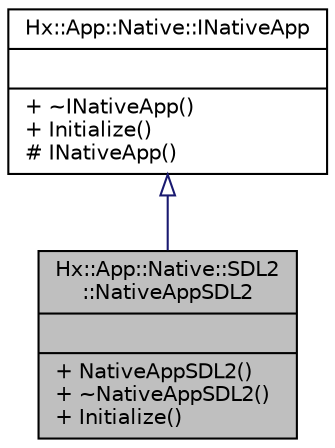 digraph "Hx::App::Native::SDL2::NativeAppSDL2"
{
  edge [fontname="Helvetica",fontsize="10",labelfontname="Helvetica",labelfontsize="10"];
  node [fontname="Helvetica",fontsize="10",shape=record];
  Node2 [label="{Hx::App::Native::SDL2\l::NativeAppSDL2\n||+ NativeAppSDL2()\l+ ~NativeAppSDL2()\l+ Initialize()\l}",height=0.2,width=0.4,color="black", fillcolor="grey75", style="filled", fontcolor="black"];
  Node3 -> Node2 [dir="back",color="midnightblue",fontsize="10",style="solid",arrowtail="onormal",fontname="Helvetica"];
  Node3 [label="{Hx::App::Native::INativeApp\n||+ ~INativeApp()\l+ Initialize()\l# INativeApp()\l}",height=0.2,width=0.4,color="black", fillcolor="white", style="filled",URL="$structHx_1_1App_1_1Native_1_1INativeApp.html"];
}
